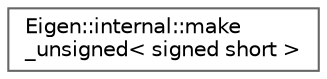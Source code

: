 digraph "Graphical Class Hierarchy"
{
 // LATEX_PDF_SIZE
  bgcolor="transparent";
  edge [fontname=Helvetica,fontsize=10,labelfontname=Helvetica,labelfontsize=10];
  node [fontname=Helvetica,fontsize=10,shape=box,height=0.2,width=0.4];
  rankdir="LR";
  Node0 [id="Node000000",label="Eigen::internal::make\l_unsigned\< signed short \>",height=0.2,width=0.4,color="grey40", fillcolor="white", style="filled",URL="$structEigen_1_1internal_1_1make__unsigned_3_01signed_01short_01_4.html",tooltip=" "];
}
